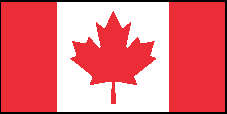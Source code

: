 usepackage("amsmath");

texpreamble("
\newcommand{\order}[1]{\left\lvert#1\right\rvert}
\newcommand{\lt}{<}
\newcommand{\gt}{>}
\newcommand{\amp}{&}
");


        size(4cm,6cm);
        pen canadared=rgb(235/256,45/256,55/256);
        real flagwidth=4, flagheight=2;
        path flag_outline=scale(flagwidth,flagheight)*unitsquare;
        path  cbar1=scale(1,2)*unitsquare, cbar2=shift(3,0)*cbar1;
        path mapleleafleft=
        (0,-102) --(-5,-102)--(-2,-56) {dir(87)}..{dir(190)}
        (-8,-53) --(-51,-61)--(-45,-45){dir(70)}..{dir(141)}
        (-46,-41)--(-94,-3) --(-82,1)  {dir(25)}..{dir(108)}
        (-81,6)  --(-90,34) --(-63,29) {dir(348)}..{dir(67)}
        (-59,30) --(-54,43) --(-33,20) {dir(313)}..{dir(101)}
        (-27,23) --(-38,76) --(-21,62) {dir(330)}..{dir(63)}
        (-16,67) --(0,100);
        path mapleleafright=reflect((0,0),(0,1))*reverse(mapleleafleft);
        path mapleleaf=mapleleafleft--mapleleafright--cycle;
        filldraw(flag_outline,white,black);
        fill(cbar1,canadared);
        fill(cbar2,canadared);
        fill(shift(2,1)*scale(.008)*mapleleaf,canadared);
        draw(flag_outline);
        